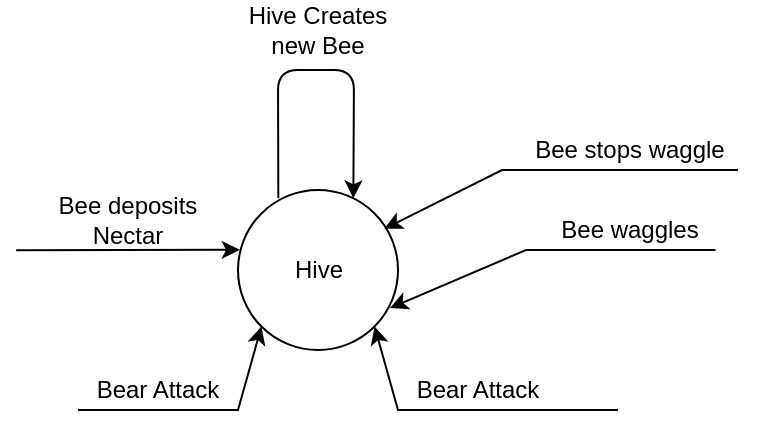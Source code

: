 <mxfile version="16.5.1" type="device"><diagram id="MJHSGf5sKgko3g6wKqM8" name="Page-1"><mxGraphModel dx="487" dy="588" grid="1" gridSize="10" guides="1" tooltips="1" connect="1" arrows="1" fold="1" page="1" pageScale="1" pageWidth="850" pageHeight="1100" math="0" shadow="0"><root><mxCell id="0"/><mxCell id="1" parent="0"/><mxCell id="zoNW_bpsHkGHubBuZJd_-4" value="" style="group" vertex="1" connectable="0" parent="1"><mxGeometry x="440" y="250" width="90" height="80" as="geometry"/></mxCell><mxCell id="zoNW_bpsHkGHubBuZJd_-5" value="" style="ellipse;whiteSpace=wrap;html=1;aspect=fixed;" vertex="1" parent="zoNW_bpsHkGHubBuZJd_-4"><mxGeometry width="80" height="80" as="geometry"/></mxCell><mxCell id="zoNW_bpsHkGHubBuZJd_-6" value="&lt;div&gt;Hive&lt;/div&gt;" style="text;html=1;resizable=0;autosize=1;align=center;verticalAlign=middle;points=[];fillColor=none;strokeColor=none;rounded=0;" vertex="1" parent="zoNW_bpsHkGHubBuZJd_-4"><mxGeometry x="20" y="30" width="40" height="20" as="geometry"/></mxCell><mxCell id="zoNW_bpsHkGHubBuZJd_-18" value="Bee deposits Nectar" style="text;html=1;strokeColor=none;fillColor=none;align=center;verticalAlign=middle;whiteSpace=wrap;rounded=0;" vertex="1" parent="1"><mxGeometry x="345" y="250" width="80" height="30" as="geometry"/></mxCell><mxCell id="zoNW_bpsHkGHubBuZJd_-19" value="" style="endArrow=classic;html=1;rounded=0;entryX=0;entryY=0;entryDx=0;entryDy=0;" edge="1" parent="1"><mxGeometry width="50" height="50" relative="1" as="geometry"><mxPoint x="329.07" y="280.07" as="sourcePoint"/><mxPoint x="440.926" y="279.926" as="targetPoint"/></mxGeometry></mxCell><mxCell id="zoNW_bpsHkGHubBuZJd_-23" value="" style="endArrow=classic;html=1;exitX=0.277;exitY=0.052;exitDx=0;exitDy=0;exitPerimeter=0;entryX=0.746;entryY=0.052;entryDx=0;entryDy=0;entryPerimeter=0;" edge="1" parent="1"><mxGeometry width="50" height="50" relative="1" as="geometry"><mxPoint x="460.16" y="254.16" as="sourcePoint"/><mxPoint x="497.68" y="254.16" as="targetPoint"/><Array as="points"><mxPoint x="460" y="190"/><mxPoint x="498" y="190"/></Array></mxGeometry></mxCell><mxCell id="zoNW_bpsHkGHubBuZJd_-25" value="Hive Creates new Bee" style="text;html=1;strokeColor=none;fillColor=none;align=center;verticalAlign=middle;whiteSpace=wrap;rounded=0;" vertex="1" parent="1"><mxGeometry x="440" y="160" width="80" height="20" as="geometry"/></mxCell><mxCell id="zoNW_bpsHkGHubBuZJd_-27" value="" style="endArrow=classic;html=1;rounded=0;entryX=0;entryY=1;entryDx=0;entryDy=0;" edge="1" parent="1" target="zoNW_bpsHkGHubBuZJd_-5"><mxGeometry width="50" height="50" relative="1" as="geometry"><mxPoint x="360" y="360" as="sourcePoint"/><mxPoint x="470" y="362" as="targetPoint"/><Array as="points"><mxPoint x="440" y="360"/></Array></mxGeometry></mxCell><mxCell id="zoNW_bpsHkGHubBuZJd_-28" value="Bear Attack" style="text;html=1;strokeColor=none;fillColor=none;align=center;verticalAlign=middle;whiteSpace=wrap;rounded=0;" vertex="1" parent="1"><mxGeometry x="360" y="340" width="80" height="20" as="geometry"/></mxCell><mxCell id="zoNW_bpsHkGHubBuZJd_-30" value="Bear Attack" style="text;html=1;strokeColor=none;fillColor=none;align=center;verticalAlign=middle;whiteSpace=wrap;rounded=0;" vertex="1" parent="1"><mxGeometry x="520" y="340" width="80" height="20" as="geometry"/></mxCell><mxCell id="zoNW_bpsHkGHubBuZJd_-32" value="" style="endArrow=classic;html=1;rounded=0;entryX=1;entryY=1;entryDx=0;entryDy=0;" edge="1" parent="1" target="zoNW_bpsHkGHubBuZJd_-5"><mxGeometry width="50" height="50" relative="1" as="geometry"><mxPoint x="630" y="360" as="sourcePoint"/><mxPoint x="665.856" y="391.716" as="targetPoint"/><Array as="points"><mxPoint x="520" y="360"/></Array></mxGeometry></mxCell><mxCell id="zoNW_bpsHkGHubBuZJd_-33" value="Bee stops waggle" style="text;html=1;strokeColor=none;fillColor=none;align=center;verticalAlign=middle;whiteSpace=wrap;rounded=0;" vertex="1" parent="1"><mxGeometry x="581.72" y="220" width="108.28" height="20" as="geometry"/></mxCell><mxCell id="zoNW_bpsHkGHubBuZJd_-34" value="" style="endArrow=classic;html=1;rounded=0;entryX=0.915;entryY=0.242;entryDx=0;entryDy=0;entryPerimeter=0;exitX=1;exitY=1;exitDx=0;exitDy=0;" edge="1" parent="1" source="zoNW_bpsHkGHubBuZJd_-33" target="zoNW_bpsHkGHubBuZJd_-5"><mxGeometry width="50" height="50" relative="1" as="geometry"><mxPoint x="681.72" y="250" as="sourcePoint"/><mxPoint x="560.004" y="198.284" as="targetPoint"/><Array as="points"><mxPoint x="572" y="240"/></Array></mxGeometry></mxCell><mxCell id="zoNW_bpsHkGHubBuZJd_-35" value="" style="endArrow=classic;html=1;rounded=0;entryX=0.95;entryY=0.738;entryDx=0;entryDy=0;entryPerimeter=0;exitX=0.896;exitY=0.999;exitDx=0;exitDy=0;exitPerimeter=0;" edge="1" parent="1" source="zoNW_bpsHkGHubBuZJd_-36" target="zoNW_bpsHkGHubBuZJd_-5"><mxGeometry width="50" height="50" relative="1" as="geometry"><mxPoint x="693.72" y="292" as="sourcePoint"/><mxPoint x="530" y="340" as="targetPoint"/><Array as="points"><mxPoint x="584" y="280"/></Array></mxGeometry></mxCell><mxCell id="zoNW_bpsHkGHubBuZJd_-36" value="Bee waggles" style="text;html=1;strokeColor=none;fillColor=none;align=center;verticalAlign=middle;whiteSpace=wrap;rounded=0;" vertex="1" parent="1"><mxGeometry x="581.72" y="260" width="108.28" height="20" as="geometry"/></mxCell></root></mxGraphModel></diagram></mxfile>